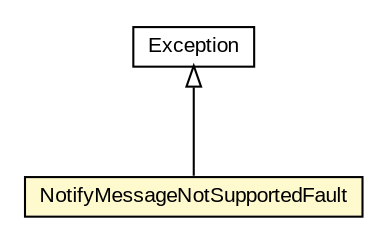 #!/usr/local/bin/dot
#
# Class diagram 
# Generated by UMLGraph version R5_6-24-gf6e263 (http://www.umlgraph.org/)
#

digraph G {
	edge [fontname="arial",fontsize=10,labelfontname="arial",labelfontsize=10];
	node [fontname="arial",fontsize=10,shape=plaintext];
	nodesep=0.25;
	ranksep=0.5;
	// org.oasis_open.docs.wsn.brw_2.NotifyMessageNotSupportedFault
	c827144 [label=<<table title="org.oasis_open.docs.wsn.brw_2.NotifyMessageNotSupportedFault" border="0" cellborder="1" cellspacing="0" cellpadding="2" port="p" bgcolor="lemonChiffon" href="./NotifyMessageNotSupportedFault.html">
		<tr><td><table border="0" cellspacing="0" cellpadding="1">
<tr><td align="center" balign="center"> NotifyMessageNotSupportedFault </td></tr>
		</table></td></tr>
		</table>>, URL="./NotifyMessageNotSupportedFault.html", fontname="arial", fontcolor="black", fontsize=10.0];
	//org.oasis_open.docs.wsn.brw_2.NotifyMessageNotSupportedFault extends java.lang.Exception
	c828253:p -> c827144:p [dir=back,arrowtail=empty];
	// java.lang.Exception
	c828253 [label=<<table title="java.lang.Exception" border="0" cellborder="1" cellspacing="0" cellpadding="2" port="p" href="http://java.sun.com/j2se/1.4.2/docs/api/java/lang/Exception.html">
		<tr><td><table border="0" cellspacing="0" cellpadding="1">
<tr><td align="center" balign="center"> Exception </td></tr>
		</table></td></tr>
		</table>>, URL="http://java.sun.com/j2se/1.4.2/docs/api/java/lang/Exception.html", fontname="arial", fontcolor="black", fontsize=10.0];
}

